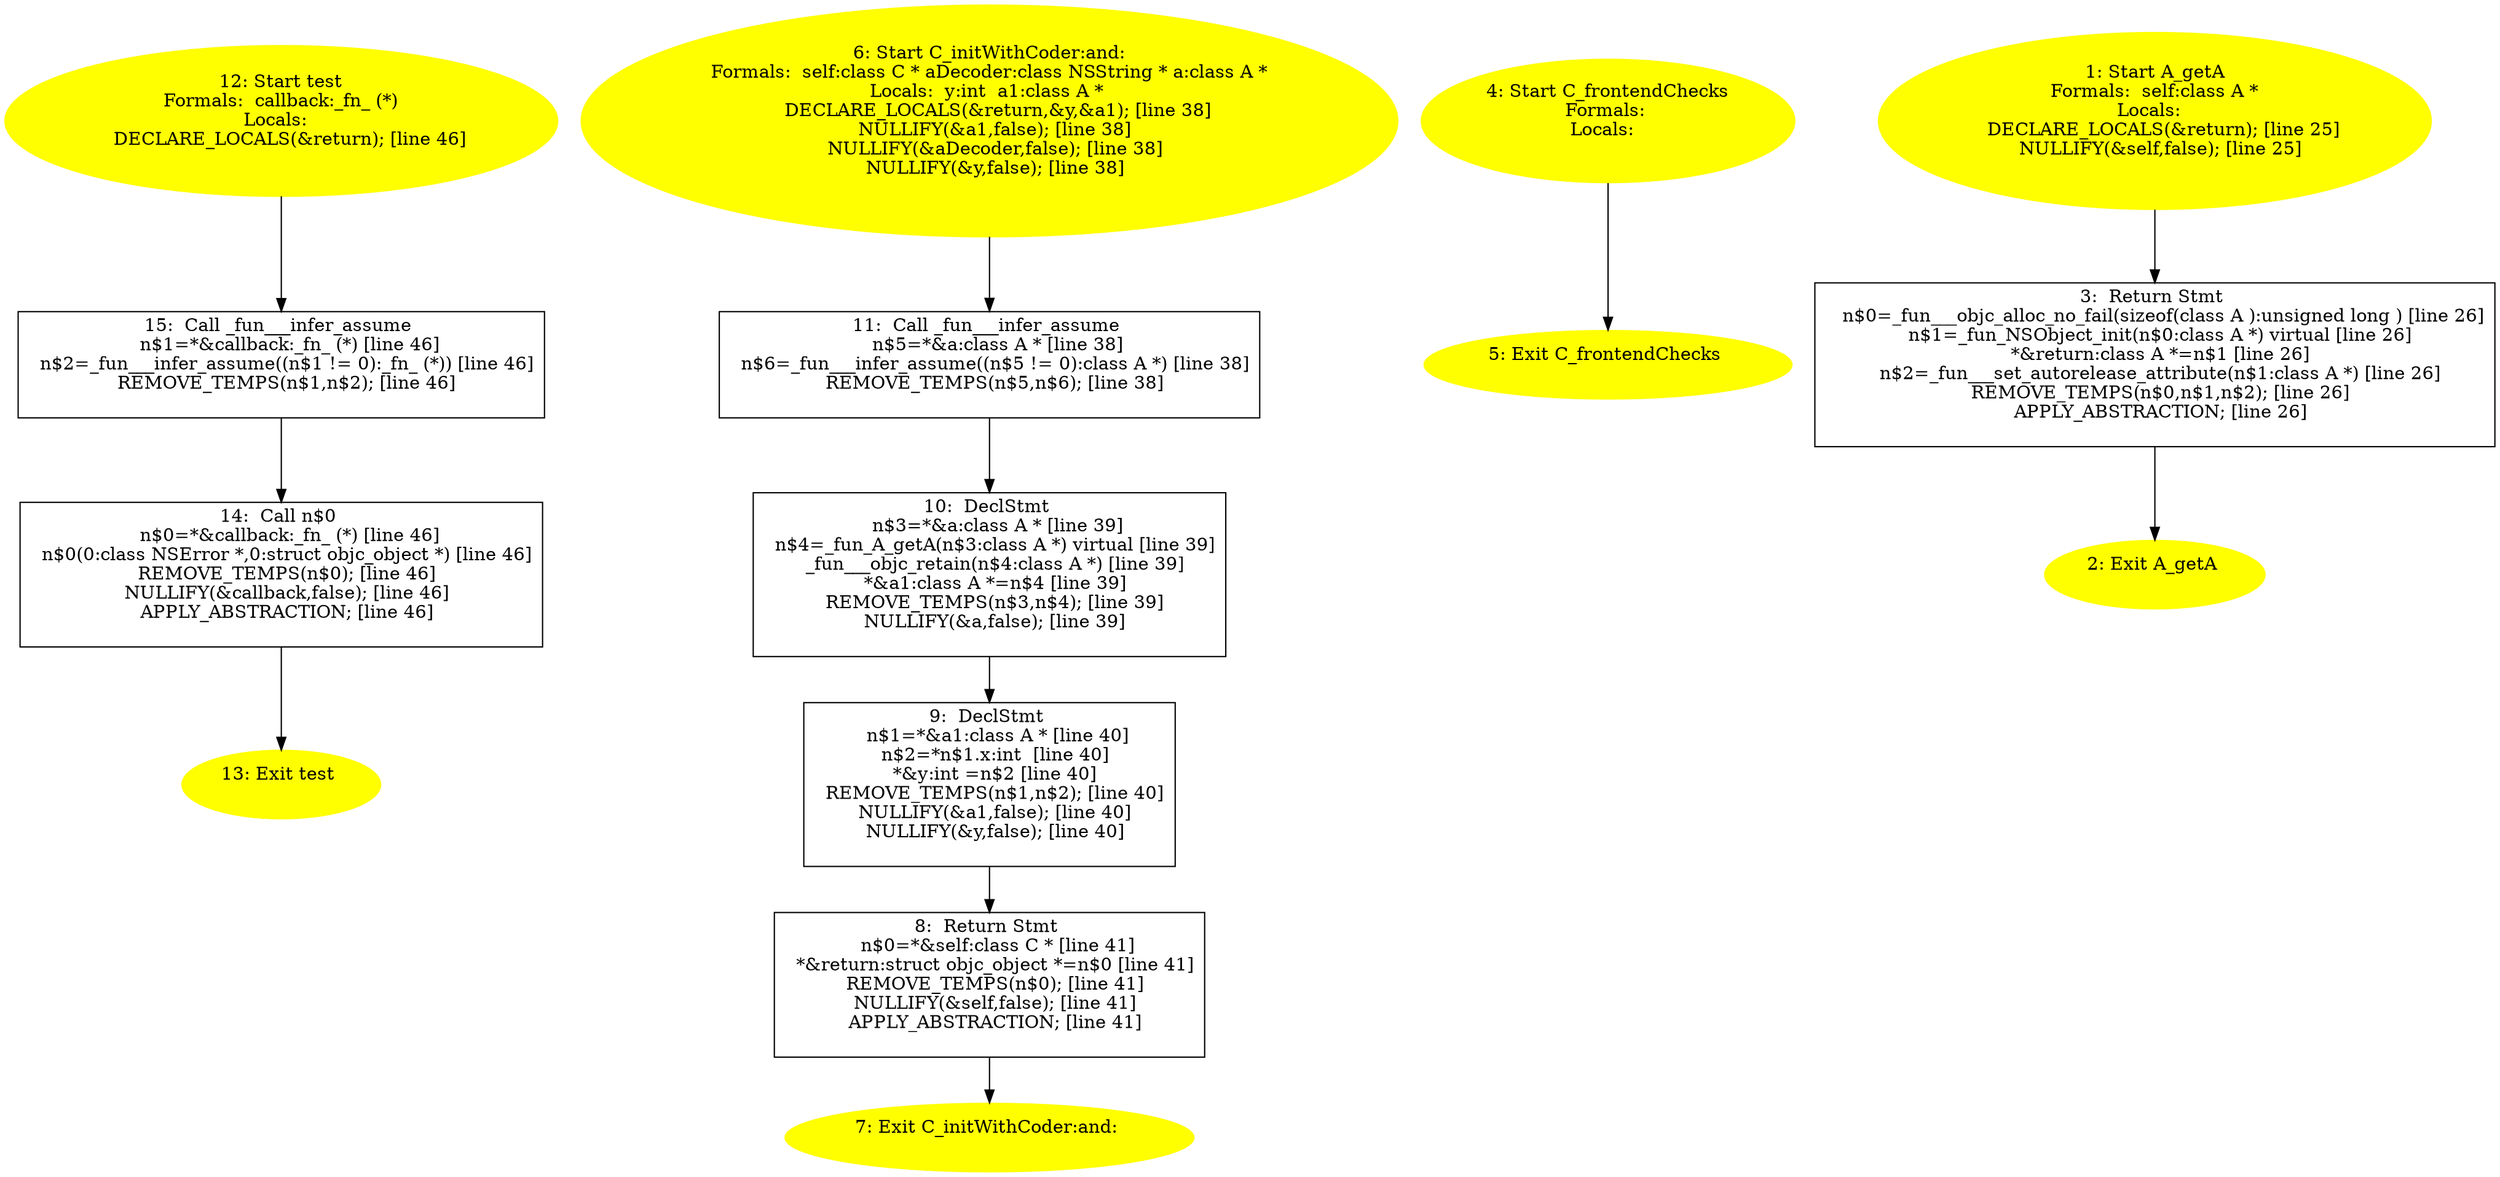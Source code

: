 digraph iCFG {
15 [label="15:  Call _fun___infer_assume \n   n$1=*&callback:_fn_ (*) [line 46]\n  n$2=_fun___infer_assume((n$1 != 0):_fn_ (*)) [line 46]\n  REMOVE_TEMPS(n$1,n$2); [line 46]\n " shape="box"]
	

	 15 -> 14 ;
14 [label="14:  Call n$0 \n   n$0=*&callback:_fn_ (*) [line 46]\n  n$0(0:class NSError *,0:struct objc_object *) [line 46]\n  REMOVE_TEMPS(n$0); [line 46]\n  NULLIFY(&callback,false); [line 46]\n  APPLY_ABSTRACTION; [line 46]\n " shape="box"]
	

	 14 -> 13 ;
13 [label="13: Exit test \n  " color=yellow style=filled]
	

12 [label="12: Start test\nFormals:  callback:_fn_ (*)\nLocals:  \n   DECLARE_LOCALS(&return); [line 46]\n " color=yellow style=filled]
	

	 12 -> 15 ;
11 [label="11:  Call _fun___infer_assume \n   n$5=*&a:class A * [line 38]\n  n$6=_fun___infer_assume((n$5 != 0):class A *) [line 38]\n  REMOVE_TEMPS(n$5,n$6); [line 38]\n " shape="box"]
	

	 11 -> 10 ;
10 [label="10:  DeclStmt \n   n$3=*&a:class A * [line 39]\n  n$4=_fun_A_getA(n$3:class A *) virtual [line 39]\n  _fun___objc_retain(n$4:class A *) [line 39]\n  *&a1:class A *=n$4 [line 39]\n  REMOVE_TEMPS(n$3,n$4); [line 39]\n  NULLIFY(&a,false); [line 39]\n " shape="box"]
	

	 10 -> 9 ;
9 [label="9:  DeclStmt \n   n$1=*&a1:class A * [line 40]\n  n$2=*n$1.x:int  [line 40]\n  *&y:int =n$2 [line 40]\n  REMOVE_TEMPS(n$1,n$2); [line 40]\n  NULLIFY(&a1,false); [line 40]\n  NULLIFY(&y,false); [line 40]\n " shape="box"]
	

	 9 -> 8 ;
8 [label="8:  Return Stmt \n   n$0=*&self:class C * [line 41]\n  *&return:struct objc_object *=n$0 [line 41]\n  REMOVE_TEMPS(n$0); [line 41]\n  NULLIFY(&self,false); [line 41]\n  APPLY_ABSTRACTION; [line 41]\n " shape="box"]
	

	 8 -> 7 ;
7 [label="7: Exit C_initWithCoder:and: \n  " color=yellow style=filled]
	

6 [label="6: Start C_initWithCoder:and:\nFormals:  self:class C * aDecoder:class NSString * a:class A *\nLocals:  y:int  a1:class A * \n   DECLARE_LOCALS(&return,&y,&a1); [line 38]\n  NULLIFY(&a1,false); [line 38]\n  NULLIFY(&aDecoder,false); [line 38]\n  NULLIFY(&y,false); [line 38]\n " color=yellow style=filled]
	

	 6 -> 11 ;
5 [label="5: Exit C_frontendChecks \n  " color=yellow style=filled]
	

4 [label="4: Start C_frontendChecks\nFormals: \nLocals:  \n  " color=yellow style=filled]
	

	 4 -> 5 ;
3 [label="3:  Return Stmt \n   n$0=_fun___objc_alloc_no_fail(sizeof(class A ):unsigned long ) [line 26]\n  n$1=_fun_NSObject_init(n$0:class A *) virtual [line 26]\n  *&return:class A *=n$1 [line 26]\n  n$2=_fun___set_autorelease_attribute(n$1:class A *) [line 26]\n  REMOVE_TEMPS(n$0,n$1,n$2); [line 26]\n  APPLY_ABSTRACTION; [line 26]\n " shape="box"]
	

	 3 -> 2 ;
2 [label="2: Exit A_getA \n  " color=yellow style=filled]
	

1 [label="1: Start A_getA\nFormals:  self:class A *\nLocals:  \n   DECLARE_LOCALS(&return); [line 25]\n  NULLIFY(&self,false); [line 25]\n " color=yellow style=filled]
	

	 1 -> 3 ;
}
